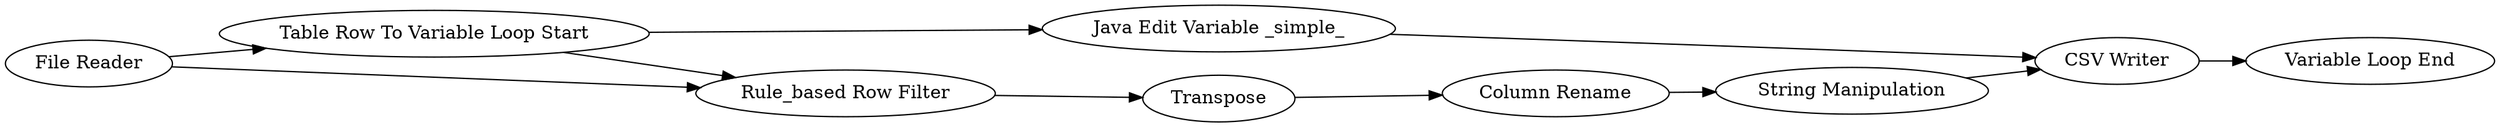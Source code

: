 digraph {
	"-8747872268242297339_4" [label=Transpose]
	"-8747872268242297339_6" [label="String Manipulation"]
	"-8747872268242297339_10" [label="Column Rename"]
	"-8747872268242297339_8" [label="CSV Writer"]
	"-8747872268242297339_7" [label="Java Edit Variable _simple_"]
	"-8747872268242297339_9" [label="Variable Loop End"]
	"-8747872268242297339_1" [label="File Reader"]
	"-8747872268242297339_3" [label="Table Row To Variable Loop Start"]
	"-8747872268242297339_5" [label="Rule_based Row Filter"]
	"-8747872268242297339_10" -> "-8747872268242297339_6"
	"-8747872268242297339_3" -> "-8747872268242297339_7"
	"-8747872268242297339_5" -> "-8747872268242297339_4"
	"-8747872268242297339_1" -> "-8747872268242297339_3"
	"-8747872268242297339_7" -> "-8747872268242297339_8"
	"-8747872268242297339_4" -> "-8747872268242297339_10"
	"-8747872268242297339_1" -> "-8747872268242297339_5"
	"-8747872268242297339_3" -> "-8747872268242297339_5"
	"-8747872268242297339_6" -> "-8747872268242297339_8"
	"-8747872268242297339_8" -> "-8747872268242297339_9"
	rankdir=LR
}
